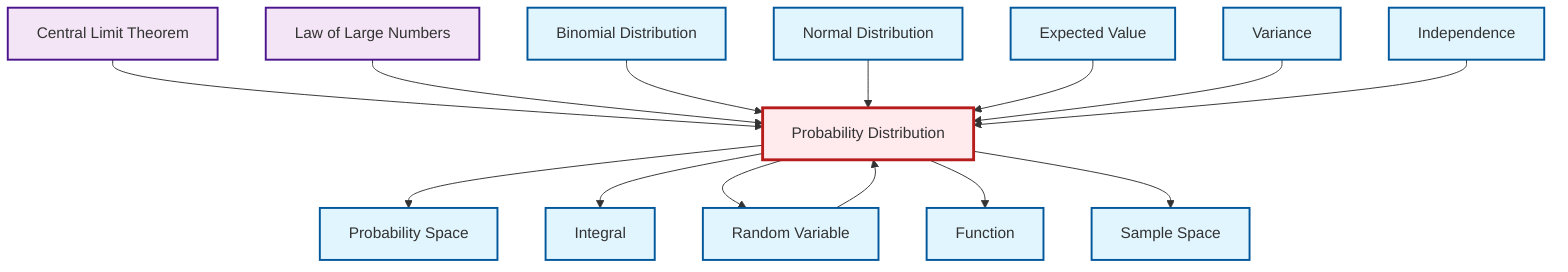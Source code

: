 graph TD
    classDef definition fill:#e1f5fe,stroke:#01579b,stroke-width:2px
    classDef theorem fill:#f3e5f5,stroke:#4a148c,stroke-width:2px
    classDef axiom fill:#fff3e0,stroke:#e65100,stroke-width:2px
    classDef example fill:#e8f5e9,stroke:#1b5e20,stroke-width:2px
    classDef current fill:#ffebee,stroke:#b71c1c,stroke-width:3px
    thm-central-limit["Central Limit Theorem"]:::theorem
    def-probability-distribution["Probability Distribution"]:::definition
    def-function["Function"]:::definition
    def-sample-space["Sample Space"]:::definition
    def-expectation["Expected Value"]:::definition
    def-normal-distribution["Normal Distribution"]:::definition
    def-random-variable["Random Variable"]:::definition
    def-binomial-distribution["Binomial Distribution"]:::definition
    thm-law-of-large-numbers["Law of Large Numbers"]:::theorem
    def-independence["Independence"]:::definition
    def-probability-space["Probability Space"]:::definition
    def-integral["Integral"]:::definition
    def-variance["Variance"]:::definition
    thm-central-limit --> def-probability-distribution
    thm-law-of-large-numbers --> def-probability-distribution
    def-probability-distribution --> def-probability-space
    def-binomial-distribution --> def-probability-distribution
    def-probability-distribution --> def-integral
    def-normal-distribution --> def-probability-distribution
    def-probability-distribution --> def-random-variable
    def-expectation --> def-probability-distribution
    def-probability-distribution --> def-function
    def-probability-distribution --> def-sample-space
    def-variance --> def-probability-distribution
    def-independence --> def-probability-distribution
    def-random-variable --> def-probability-distribution
    class def-probability-distribution current